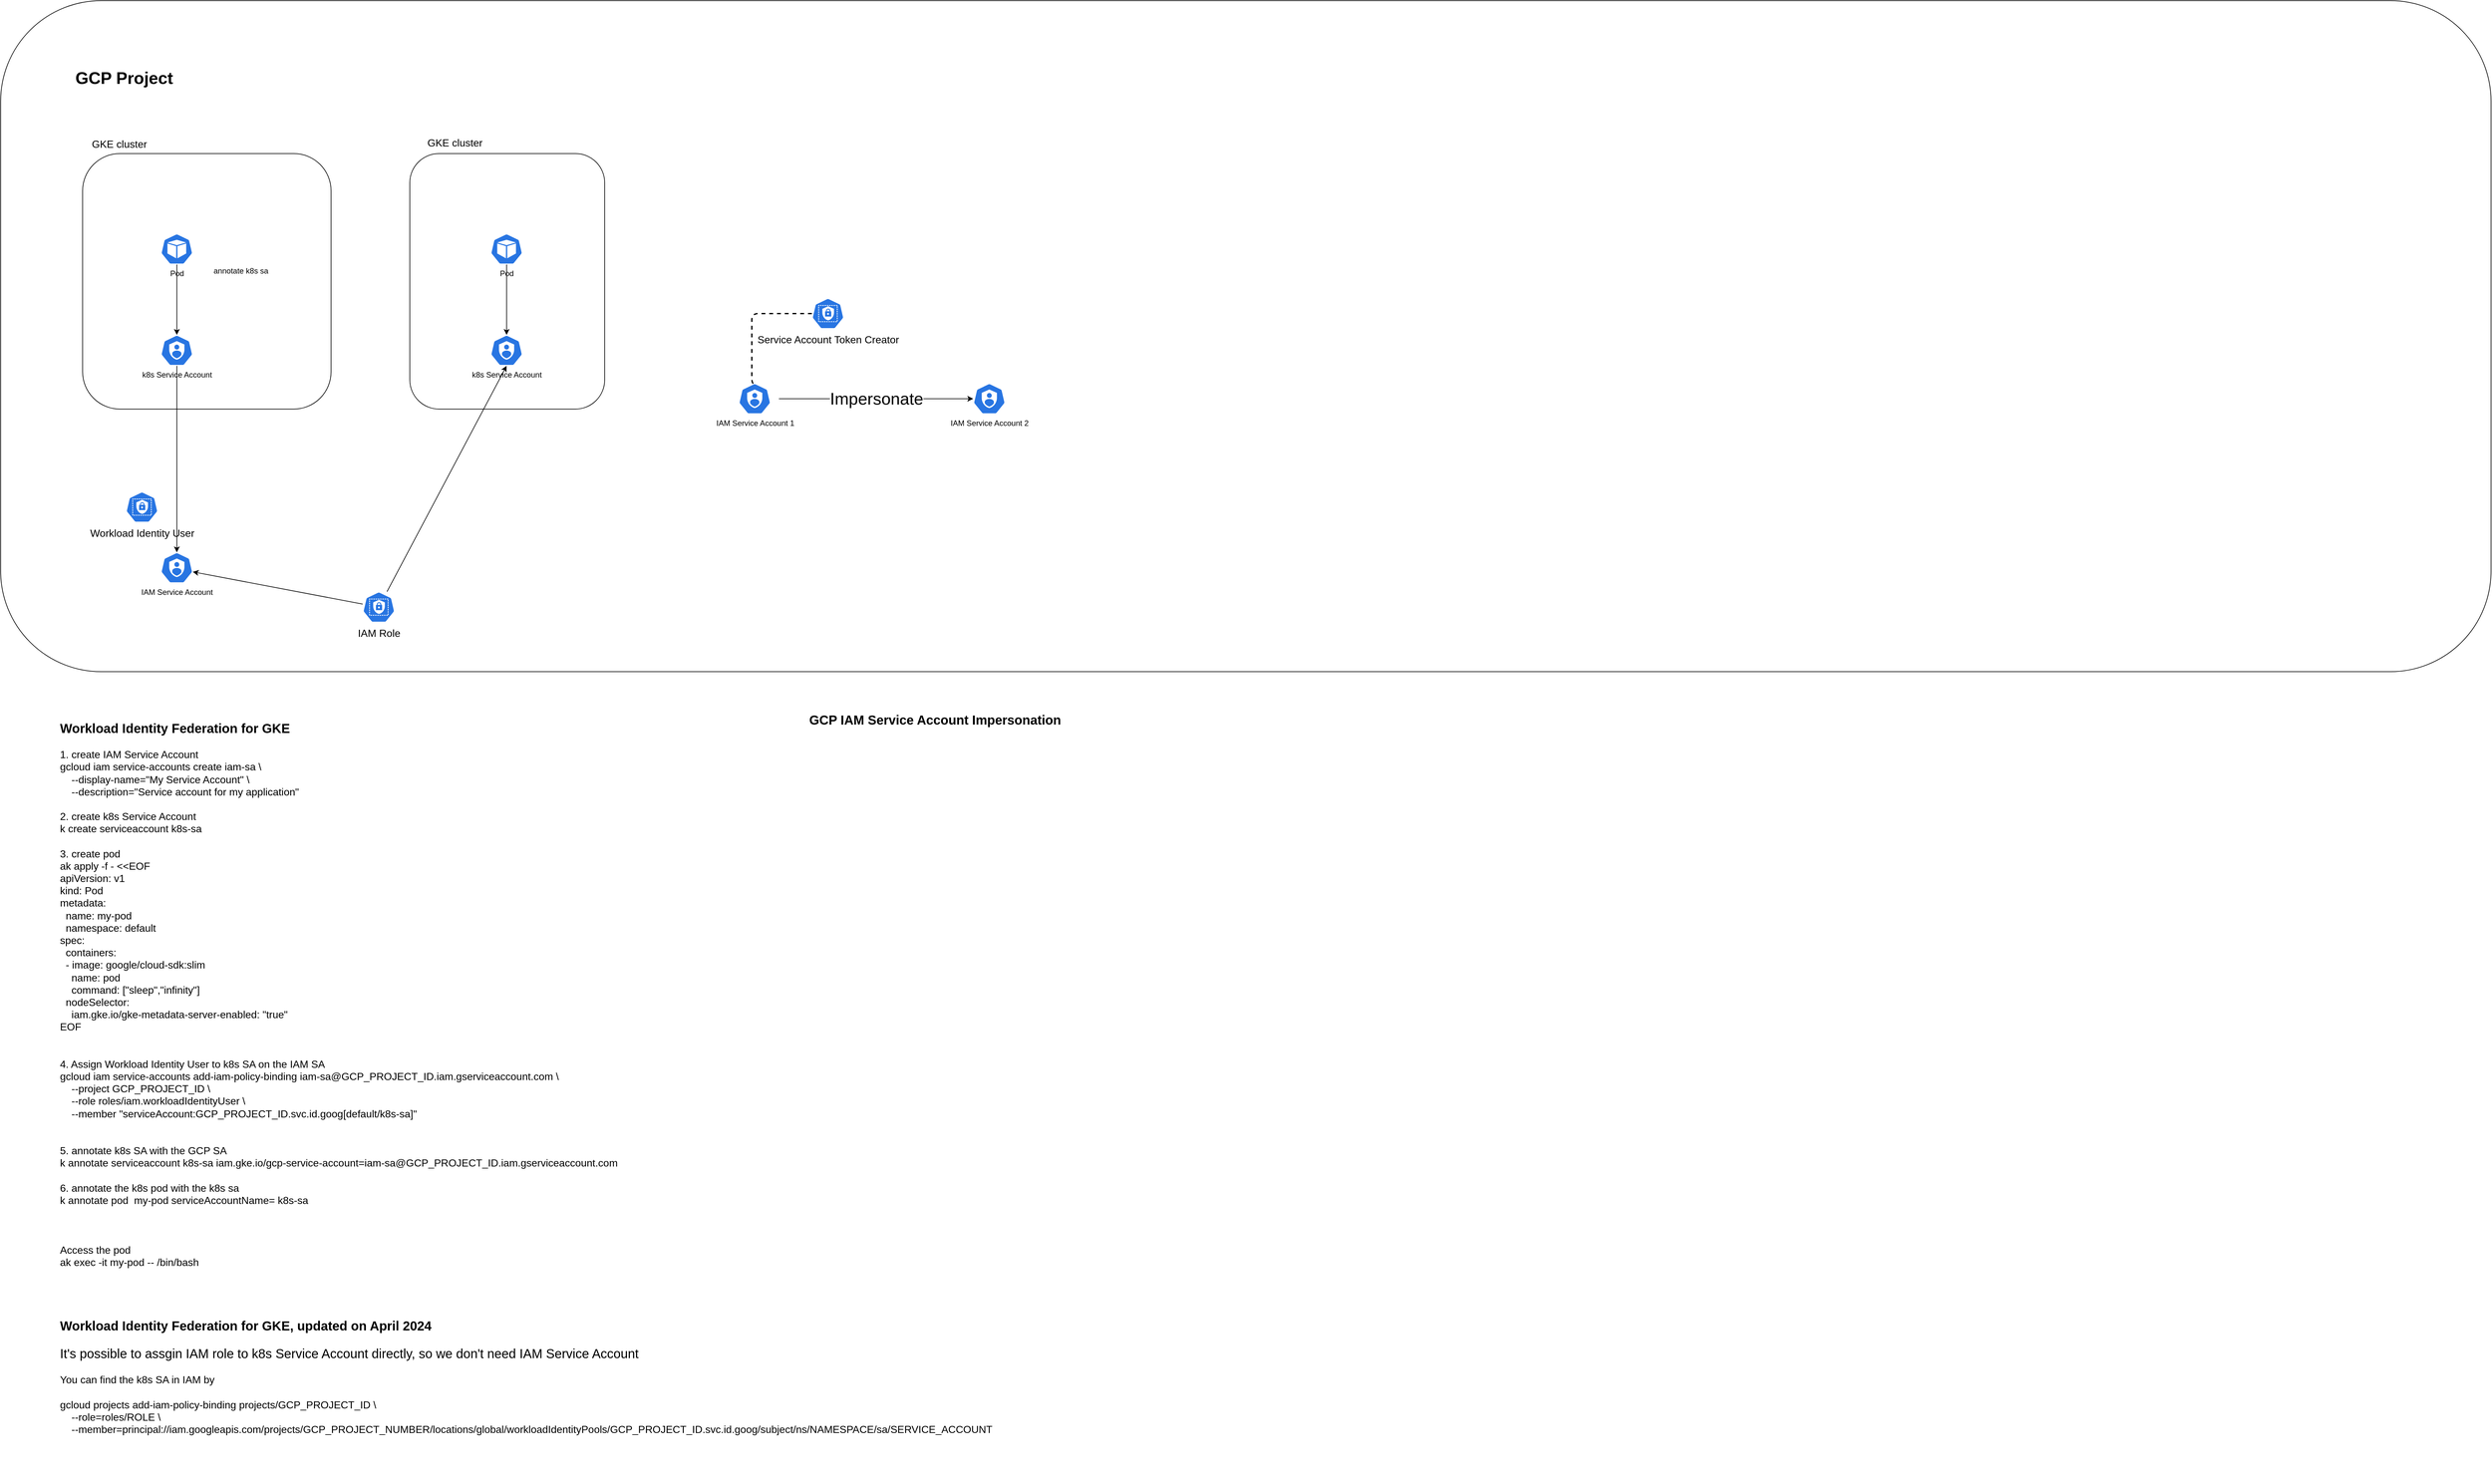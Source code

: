 <mxfile>
    <diagram name="Page-1" id="8-w-KmkihSFErgzN6IgH">
        <mxGraphModel dx="3868" dy="3136" grid="0" gridSize="10" guides="1" tooltips="1" connect="1" arrows="1" fold="1" page="0" pageScale="1" pageWidth="827" pageHeight="1169" math="1" shadow="0">
            <root>
                <mxCell id="0"/>
                <mxCell id="1" parent="0"/>
                <mxCell id="158" value="&lt;div&gt;&lt;b&gt;&lt;font style=&quot;font-size: 20px;&quot;&gt;Workload Identity Federation for GKE&lt;/font&gt;&lt;/b&gt;&lt;br&gt;&lt;/div&gt;&lt;div&gt;&lt;br&gt;&lt;/div&gt;&lt;div&gt;1. create IAM Service Account&lt;/div&gt;&lt;div&gt;gcloud iam service-accounts create iam-sa \&lt;/div&gt;&lt;div&gt;&amp;nbsp; &amp;nbsp; --display-name=&quot;My Service Account&quot; \&lt;/div&gt;&lt;div&gt;&amp;nbsp; &amp;nbsp; --description=&quot;Service account for my application&quot;&lt;/div&gt;&lt;div&gt;&lt;br&gt;&lt;/div&gt;&lt;div&gt;2. create k8s Service Account&lt;/div&gt;&lt;div&gt;k create serviceaccount k8s-sa&lt;br&gt;&lt;br&gt;3. create pod&lt;br&gt;&lt;div style=&quot;border-color: var(--border-color);&quot;&gt;ak apply -f - &amp;lt;&amp;lt;EOF&amp;nbsp;&lt;/div&gt;&lt;div style=&quot;border-color: var(--border-color);&quot;&gt;apiVersion: v1&lt;/div&gt;&lt;div style=&quot;border-color: var(--border-color);&quot;&gt;kind: Pod&lt;/div&gt;&lt;div style=&quot;border-color: var(--border-color);&quot;&gt;metadata:&lt;/div&gt;&lt;div style=&quot;border-color: var(--border-color);&quot;&gt;&amp;nbsp; name: my-pod&lt;/div&gt;&lt;div style=&quot;border-color: var(--border-color);&quot;&gt;&amp;nbsp; namespace: default&lt;/div&gt;&lt;div style=&quot;border-color: var(--border-color);&quot;&gt;spec:&lt;/div&gt;&lt;div style=&quot;border-color: var(--border-color);&quot;&gt;&amp;nbsp; containers:&lt;/div&gt;&lt;div style=&quot;border-color: var(--border-color);&quot;&gt;&amp;nbsp; - image: google/cloud-sdk:slim&lt;/div&gt;&lt;div style=&quot;border-color: var(--border-color);&quot;&gt;&amp;nbsp; &amp;nbsp; name:&amp;nbsp;pod&lt;/div&gt;&lt;div style=&quot;border-color: var(--border-color);&quot;&gt;&amp;nbsp; &amp;nbsp; command: [&quot;sleep&quot;,&quot;infinity&quot;]&lt;/div&gt;&lt;div style=&quot;border-color: var(--border-color);&quot;&gt;&amp;nbsp; nodeSelector:&lt;/div&gt;&lt;div style=&quot;border-color: var(--border-color);&quot;&gt;&amp;nbsp; &amp;nbsp; iam.gke.io/gke-metadata-server-enabled: &quot;true&quot;&lt;/div&gt;&lt;div style=&quot;border-color: var(--border-color);&quot;&gt;EOF&lt;/div&gt;&amp;nbsp;&lt;/div&gt;&lt;div&gt;&lt;br&gt;&lt;/div&gt;&lt;div&gt;&lt;div style=&quot;border-color: var(--border-color);&quot;&gt;4. Assign&amp;nbsp;&lt;span style=&quot;border-color: var(--border-color);&quot;&gt;Workload Identity User to k8s SA on the IAM SA&lt;/span&gt;&lt;/div&gt;&lt;div style=&quot;border-color: var(--border-color);&quot;&gt;&lt;div style=&quot;border-color: var(--border-color);&quot;&gt;gcloud iam service-accounts add-iam-policy-binding iam-sa@GCP_PROJECT_ID.iam.gserviceaccount.com \&lt;/div&gt;&lt;div style=&quot;border-color: var(--border-color);&quot;&gt;&amp;nbsp; &amp;nbsp; --project GCP_PROJECT_ID \&lt;/div&gt;&lt;div style=&quot;border-color: var(--border-color);&quot;&gt;&amp;nbsp; &amp;nbsp; --role roles/iam.workloadIdentityUser \&lt;/div&gt;&lt;div style=&quot;border-color: var(--border-color);&quot;&gt;&amp;nbsp; &amp;nbsp; --member &quot;serviceAccount:GCP_PROJECT_ID.svc.id.goog[default/k8s-sa]&quot;&lt;/div&gt;&lt;/div&gt;&lt;/div&gt;&lt;div&gt;&lt;br&gt;&lt;/div&gt;&lt;div&gt;&lt;br&gt;&lt;/div&gt;&lt;div&gt;5. annotate k8s SA with the GCP SA&lt;/div&gt;&lt;div&gt;&lt;div&gt;k annotate serviceaccount k8s-sa iam.gke.io/gcp-service-account=iam-sa@GCP_PROJECT_ID.iam.gserviceaccount.com&lt;/div&gt;&lt;/div&gt;&lt;div&gt;&lt;br&gt;&lt;/div&gt;&lt;div&gt;6. annotate the k8s pod with the k8s sa&lt;br&gt;&lt;div style=&quot;border-color: var(--border-color);&quot;&gt;&lt;div style=&quot;border-color: var(--border-color);&quot;&gt;k annotate pod&amp;nbsp;&amp;nbsp;my-pod serviceAccountName= k8s-sa&lt;/div&gt;&lt;/div&gt;&lt;div style=&quot;border-color: var(--border-color);&quot;&gt;&lt;br style=&quot;border-color: var(--border-color);&quot;&gt;&lt;/div&gt;&lt;/div&gt;&lt;div&gt;&lt;div&gt;&lt;br&gt;&lt;/div&gt;&lt;div&gt;&lt;br&gt;&lt;/div&gt;&lt;div&gt;Access the pod&lt;/div&gt;&lt;/div&gt;&lt;div&gt;ak exec -it my-pod -- /bin/bash&lt;br&gt;&lt;/div&gt;&lt;div&gt;&lt;br&gt;&lt;/div&gt;&lt;div&gt;&lt;br&gt;&lt;/div&gt;&lt;div&gt;&lt;br&gt;&lt;/div&gt;&lt;div&gt;&lt;br&gt;&lt;/div&gt;&lt;div&gt;&lt;b style=&quot;border-color: var(--border-color);&quot;&gt;&lt;font style=&quot;border-color: var(--border-color); font-size: 20px;&quot;&gt;Workload Identity Federation for GKE, updated on April 2024&lt;/font&gt;&lt;/b&gt;&lt;br&gt;&lt;/div&gt;&lt;div&gt;&lt;br&gt;&lt;/div&gt;&lt;div&gt;&lt;span style=&quot;font-size: 20px;&quot;&gt;It's possible to assgin IAM role to k8s Service Account directly, so we don't need IAM Service Account&lt;/span&gt;&lt;/div&gt;&lt;div&gt;&lt;br&gt;&lt;/div&gt;&lt;div&gt;You can find the k8s SA in IAM by&lt;/div&gt;&lt;div&gt;&lt;br&gt;&lt;/div&gt;&lt;div&gt;&lt;div&gt;gcloud projects add-iam-policy-binding projects/GCP_PROJECT_ID \&lt;/div&gt;&lt;div&gt;&amp;nbsp; &amp;nbsp; --role=roles/ROLE \&lt;/div&gt;&lt;div&gt;&amp;nbsp; &amp;nbsp; --member=principal://iam.googleapis.com/projects/GCP_PROJECT_NUMBER/locations/global/workloadIdentityPools/GCP_PROJECT_ID.svc.id.goog/subject/ns/NAMESPACE/sa/SERVICE_ACCOUNT&lt;/div&gt;&lt;/div&gt;" style="text;html=1;strokeColor=none;fillColor=none;align=left;verticalAlign=top;whiteSpace=wrap;rounded=0;fontSize=16;labelBackgroundColor=default;" parent="1" vertex="1">
                    <mxGeometry x="90" y="1092" width="1473" height="1189" as="geometry"/>
                </mxCell>
                <mxCell id="143" value="&lt;div style=&quot;&quot;&gt;&lt;br&gt;&lt;/div&gt;" style="rounded=1;whiteSpace=wrap;html=1;fillColor=none;align=left;movable=0;resizable=0;rotatable=0;deletable=0;editable=0;connectable=0;" parent="1" vertex="1">
                    <mxGeometry y="-17" width="3859" height="1040" as="geometry"/>
                </mxCell>
                <mxCell id="136" value="&lt;div style=&quot;&quot;&gt;&lt;br&gt;&lt;/div&gt;" style="rounded=1;whiteSpace=wrap;html=1;fillColor=none;align=left;" parent="1" vertex="1">
                    <mxGeometry x="127" y="220" width="385" height="396" as="geometry"/>
                </mxCell>
                <mxCell id="141" style="edgeStyle=none;html=1;fontSize=16;entryX=0.5;entryY=0;entryDx=0;entryDy=0;entryPerimeter=0;" parent="1" source="133" target="135" edge="1">
                    <mxGeometry relative="1" as="geometry">
                        <mxPoint x="183" y="696" as="targetPoint"/>
                    </mxGeometry>
                </mxCell>
                <mxCell id="133" value="Pod" style="sketch=0;html=1;dashed=0;whitespace=wrap;fillColor=#2875E2;strokeColor=#ffffff;points=[[0.005,0.63,0],[0.1,0.2,0],[0.9,0.2,0],[0.5,0,0],[0.995,0.63,0],[0.72,0.99,0],[0.5,1,0],[0.28,0.99,0]];verticalLabelPosition=bottom;align=center;verticalAlign=top;shape=mxgraph.kubernetes.icon;prIcon=pod" parent="1" vertex="1">
                    <mxGeometry x="248" y="344" width="50" height="48" as="geometry"/>
                </mxCell>
                <mxCell id="144" style="edgeStyle=none;html=1;exitX=0.5;exitY=1;exitDx=0;exitDy=0;exitPerimeter=0;entryX=0.5;entryY=0;entryDx=0;entryDy=0;entryPerimeter=0;fontSize=16;" parent="1" source="135" target="142" edge="1">
                    <mxGeometry relative="1" as="geometry"/>
                </mxCell>
                <mxCell id="135" value="k8s Service Account" style="sketch=0;html=1;dashed=0;whitespace=wrap;fillColor=#2875E2;strokeColor=#ffffff;points=[[0.005,0.63,0],[0.1,0.2,0],[0.9,0.2,0],[0.5,0,0],[0.995,0.63,0],[0.72,0.99,0],[0.5,1,0],[0.28,0.99,0]];verticalLabelPosition=bottom;align=center;verticalAlign=top;shape=mxgraph.kubernetes.icon;prIcon=sa" parent="1" vertex="1">
                    <mxGeometry x="248" y="501" width="50" height="48" as="geometry"/>
                </mxCell>
                <mxCell id="137" value="&lt;font style=&quot;font-size: 16px;&quot;&gt;GKE cluster&lt;/font&gt;" style="text;html=1;strokeColor=none;fillColor=none;align=center;verticalAlign=middle;whiteSpace=wrap;rounded=0;" parent="1" vertex="1">
                    <mxGeometry x="127" y="190" width="114" height="30" as="geometry"/>
                </mxCell>
                <mxCell id="142" value="IAM Service Account" style="sketch=0;html=1;dashed=0;whitespace=wrap;fillColor=#2875E2;strokeColor=#ffffff;points=[[0.005,0.63,0],[0.1,0.2,0],[0.9,0.2,0],[0.5,0,0],[0.995,0.63,0],[0.72,0.99,0],[0.5,1,0],[0.28,0.99,0]];verticalLabelPosition=bottom;align=center;verticalAlign=top;shape=mxgraph.kubernetes.icon;prIcon=sa" parent="1" vertex="1">
                    <mxGeometry x="248" y="838" width="50" height="48" as="geometry"/>
                </mxCell>
                <mxCell id="145" value="Workload Identity User" style="sketch=0;html=1;dashed=0;whitespace=wrap;fillColor=#2875E2;strokeColor=#ffffff;points=[[0.005,0.63,0],[0.1,0.2,0],[0.9,0.2,0],[0.5,0,0],[0.995,0.63,0],[0.72,0.99,0],[0.5,1,0],[0.28,0.99,0]];verticalLabelPosition=bottom;align=center;verticalAlign=top;shape=mxgraph.kubernetes.icon;prIcon=role;fontSize=16;" parent="1" vertex="1">
                    <mxGeometry x="194" y="744" width="50" height="48" as="geometry"/>
                </mxCell>
                <mxCell id="146" value="&lt;font style=&quot;font-size: 26px;&quot;&gt;GCP Project&lt;/font&gt;" style="text;html=1;strokeColor=none;fillColor=none;align=center;verticalAlign=middle;whiteSpace=wrap;rounded=0;fontSize=26;fontStyle=1" parent="1" vertex="1">
                    <mxGeometry x="72" y="87" width="239" height="32" as="geometry"/>
                </mxCell>
                <mxCell id="147" value="&lt;div style=&quot;&quot;&gt;&lt;br&gt;&lt;/div&gt;" style="rounded=1;whiteSpace=wrap;html=1;fillColor=none;align=left;" parent="1" vertex="1">
                    <mxGeometry x="634" y="220" width="302" height="396" as="geometry"/>
                </mxCell>
                <mxCell id="150" style="edgeStyle=none;html=1;fontSize=16;entryX=0.5;entryY=0;entryDx=0;entryDy=0;entryPerimeter=0;" parent="1" source="151" target="152" edge="1">
                    <mxGeometry relative="1" as="geometry">
                        <mxPoint x="694" y="696" as="targetPoint"/>
                    </mxGeometry>
                </mxCell>
                <mxCell id="151" value="Pod" style="sketch=0;html=1;dashed=0;whitespace=wrap;fillColor=#2875E2;strokeColor=#ffffff;points=[[0.005,0.63,0],[0.1,0.2,0],[0.9,0.2,0],[0.5,0,0],[0.995,0.63,0],[0.72,0.99,0],[0.5,1,0],[0.28,0.99,0]];verticalLabelPosition=bottom;align=center;verticalAlign=top;shape=mxgraph.kubernetes.icon;prIcon=pod" parent="1" vertex="1">
                    <mxGeometry x="759" y="344" width="50" height="48" as="geometry"/>
                </mxCell>
                <mxCell id="152" value="k8s Service Account" style="sketch=0;html=1;dashed=0;whitespace=wrap;fillColor=#2875E2;strokeColor=#ffffff;points=[[0.005,0.63,0],[0.1,0.2,0],[0.9,0.2,0],[0.5,0,0],[0.995,0.63,0],[0.72,0.99,0],[0.5,1,0],[0.28,0.99,0]];verticalLabelPosition=bottom;align=center;verticalAlign=top;shape=mxgraph.kubernetes.icon;prIcon=sa" parent="1" vertex="1">
                    <mxGeometry x="759" y="501" width="50" height="48" as="geometry"/>
                </mxCell>
                <mxCell id="154" style="edgeStyle=none;html=1;entryX=0.995;entryY=0.63;entryDx=0;entryDy=0;entryPerimeter=0;fontSize=16;" parent="1" source="153" target="142" edge="1">
                    <mxGeometry relative="1" as="geometry"/>
                </mxCell>
                <mxCell id="155" style="edgeStyle=none;html=1;entryX=0.5;entryY=1;entryDx=0;entryDy=0;entryPerimeter=0;fontSize=16;" parent="1" source="153" target="152" edge="1">
                    <mxGeometry relative="1" as="geometry"/>
                </mxCell>
                <mxCell id="153" value="IAM Role" style="sketch=0;html=1;dashed=0;whitespace=wrap;fillColor=#2875E2;strokeColor=#ffffff;points=[[0.005,0.63,0],[0.1,0.2,0],[0.9,0.2,0],[0.5,0,0],[0.995,0.63,0],[0.72,0.99,0],[0.5,1,0],[0.28,0.99,0]];verticalLabelPosition=bottom;align=center;verticalAlign=top;shape=mxgraph.kubernetes.icon;prIcon=role;fontSize=16;" parent="1" vertex="1">
                    <mxGeometry x="561" y="899" width="50" height="48" as="geometry"/>
                </mxCell>
                <mxCell id="159" value="&lt;font style=&quot;font-size: 16px;&quot;&gt;GKE cluster&lt;/font&gt;" style="text;html=1;strokeColor=none;fillColor=none;align=center;verticalAlign=middle;whiteSpace=wrap;rounded=0;" parent="1" vertex="1">
                    <mxGeometry x="647" y="188" width="114" height="30" as="geometry"/>
                </mxCell>
                <mxCell id="160" value="annotate k8s sa" style="text;html=1;strokeColor=none;fillColor=none;align=center;verticalAlign=middle;whiteSpace=wrap;rounded=0;labelBackgroundColor=none;" parent="1" vertex="1">
                    <mxGeometry x="294" y="387" width="157" height="30" as="geometry"/>
                </mxCell>
                <mxCell id="161" value="&lt;div&gt;&lt;b&gt;&lt;font style=&quot;font-size: 20px;&quot;&gt;GCP IAM Service Account Impersonation&lt;/font&gt;&lt;/b&gt;&lt;br&gt;&lt;/div&gt;&lt;div&gt;&lt;br&gt;&lt;/div&gt;" style="text;html=1;strokeColor=none;fillColor=none;align=left;verticalAlign=top;whiteSpace=wrap;rounded=0;fontSize=16;labelBackgroundColor=default;" vertex="1" parent="1">
                    <mxGeometry x="1251" y="1079" width="1440" height="716" as="geometry"/>
                </mxCell>
                <mxCell id="165" value="Impersonate" style="edgeStyle=none;html=1;fontSize=26;" edge="1" parent="1" source="162" target="163">
                    <mxGeometry relative="1" as="geometry"/>
                </mxCell>
                <mxCell id="162" value="IAM Service Account 1" style="sketch=0;html=1;dashed=0;whitespace=wrap;fillColor=#2875E2;strokeColor=#ffffff;points=[[0.005,0.63,0],[0.1,0.2,0],[0.9,0.2,0],[0.5,0,0],[0.995,0.63,0],[0.72,0.99,0],[0.5,1,0],[0.28,0.99,0]];verticalLabelPosition=bottom;align=center;verticalAlign=top;shape=mxgraph.kubernetes.icon;prIcon=sa" vertex="1" parent="1">
                    <mxGeometry x="1131" y="576" width="75" height="48" as="geometry"/>
                </mxCell>
                <mxCell id="163" value="IAM Service Account 2" style="sketch=0;html=1;dashed=0;whitespace=wrap;fillColor=#2875E2;strokeColor=#ffffff;points=[[0.005,0.63,0],[0.1,0.2,0],[0.9,0.2,0],[0.5,0,0],[0.995,0.63,0],[0.72,0.99,0],[0.5,1,0],[0.28,0.99,0]];verticalLabelPosition=bottom;align=center;verticalAlign=top;shape=mxgraph.kubernetes.icon;prIcon=sa" vertex="1" parent="1">
                    <mxGeometry x="1507" y="576" width="50" height="48" as="geometry"/>
                </mxCell>
                <mxCell id="168" style="edgeStyle=elbowEdgeStyle;html=1;fontSize=26;dashed=1;strokeWidth=2;endArrow=none;endFill=0;entryX=0.5;entryY=0;entryDx=0;entryDy=0;entryPerimeter=0;" edge="1" parent="1" source="166" target="162">
                    <mxGeometry relative="1" as="geometry">
                        <Array as="points">
                            <mxPoint x="1164" y="522"/>
                        </Array>
                    </mxGeometry>
                </mxCell>
                <mxCell id="166" value="Service Account Token Creator" style="sketch=0;html=1;dashed=0;whitespace=wrap;fillColor=#2875E2;strokeColor=#ffffff;points=[[0.005,0.63,0],[0.1,0.2,0],[0.9,0.2,0],[0.5,0,0],[0.995,0.63,0],[0.72,0.99,0],[0.5,1,0],[0.28,0.99,0]];verticalLabelPosition=bottom;align=center;verticalAlign=top;shape=mxgraph.kubernetes.icon;prIcon=role;fontSize=16;" vertex="1" parent="1">
                    <mxGeometry x="1257" y="444" width="50" height="48" as="geometry"/>
                </mxCell>
            </root>
        </mxGraphModel>
    </diagram>
</mxfile>